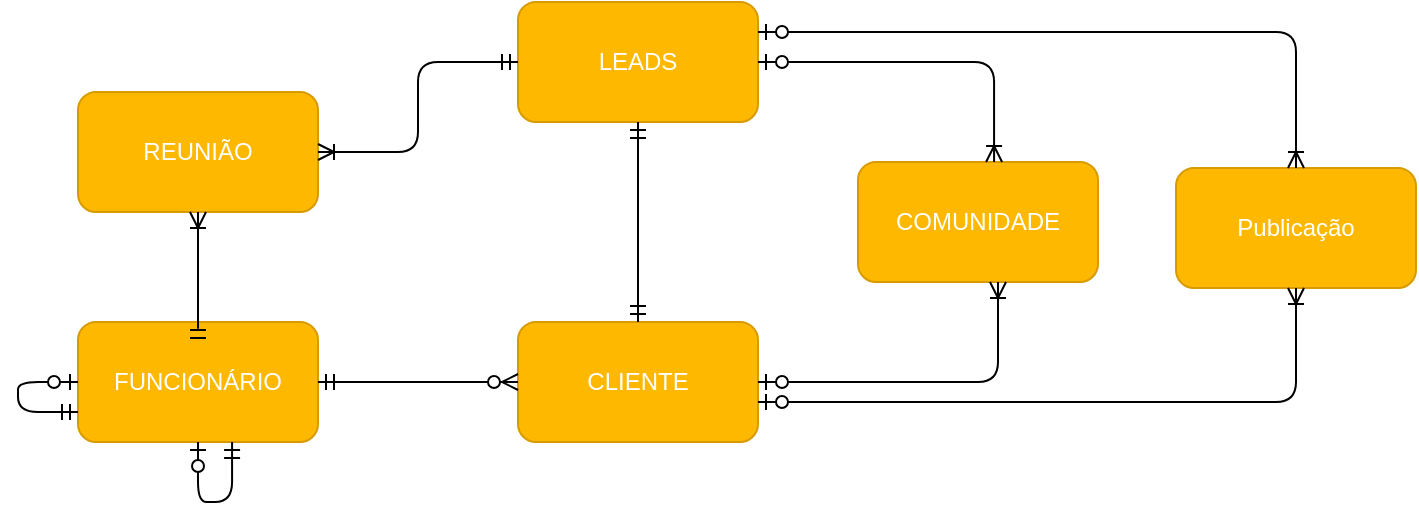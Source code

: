 <mxfile version="14.5.1" type="device"><diagram id="9H7ruqLqakvFTbZYFq3B" name="Página-1"><mxGraphModel dx="852" dy="494" grid="0" gridSize="10" guides="1" tooltips="1" connect="1" arrows="1" fold="1" page="1" pageScale="1" pageWidth="827" pageHeight="1169" math="0" shadow="0"><root><mxCell id="0"/><mxCell id="1" parent="0"/><mxCell id="OTa6cjTGFanW_-UNSjiu-3" value="&lt;font color=&quot;#ffffff&quot;&gt;CLIENTE&lt;/font&gt;" style="rounded=1;whiteSpace=wrap;html=1;strokeColor=#d79b00;gradientColor=#FFB800;fillColor=#FFB800;" parent="1" vertex="1"><mxGeometry x="400" y="670" width="120" height="60" as="geometry"/></mxCell><mxCell id="OTa6cjTGFanW_-UNSjiu-7" value="&lt;font color=&quot;#ffffff&quot;&gt;LEADS&lt;/font&gt;&lt;span style=&quot;color: rgba(0 , 0 , 0 , 0) ; font-family: monospace ; font-size: 0px&quot;&gt;%3CmxGraphModel%3E%3Croot%3E%3CmxCell%20id%3D%220%22%2F%3E%3CmxCell%20id%3D%221%22%20parent%3D%220%22%2F%3E%3CmxCell%20id%3D%222%22%20value%3D%22%26lt%3Bfont%20color%3D%26quot%3B%23ffffff%26quot%3B%26gt%3BCLIENTE%26lt%3B%2Ffont%26gt%3B%22%20style%3D%22rounded%3D1%3BwhiteSpace%3Dwrap%3Bhtml%3D1%3BstrokeColor%3D%23d79b00%3BgradientColor%3D%23FFB800%3BfillColor%3D%23FFB800%3B%22%20vertex%3D%221%22%20parent%3D%221%22%3E%3CmxGeometry%20x%3D%22340%22%20y%3D%22770%22%20width%3D%22120%22%20height%3D%2260%22%20as%3D%22geometry%22%2F%3E%3C%2FmxCell%3E%3C%2Froot%3E%3C%2FmxGraphModel%3E&lt;/span&gt;" style="rounded=1;whiteSpace=wrap;html=1;strokeColor=#d79b00;gradientColor=#FFB800;fillColor=#FFB800;" parent="1" vertex="1"><mxGeometry x="400" y="510" width="120" height="60" as="geometry"/></mxCell><mxCell id="OTa6cjTGFanW_-UNSjiu-8" value="&lt;font color=&quot;#ffffff&quot;&gt;COMUNIDADE&lt;/font&gt;" style="rounded=1;whiteSpace=wrap;html=1;strokeColor=#d79b00;gradientColor=#FFB800;fillColor=#FFB800;" parent="1" vertex="1"><mxGeometry x="570" y="590" width="120" height="60" as="geometry"/></mxCell><mxCell id="OTa6cjTGFanW_-UNSjiu-9" value="&lt;font color=&quot;#ffffff&quot;&gt;FUNCIONÁRIO&lt;/font&gt;" style="rounded=1;whiteSpace=wrap;html=1;strokeColor=#d79b00;gradientColor=#FFB800;fillColor=#FFB800;" parent="1" vertex="1"><mxGeometry x="180" y="670" width="120" height="60" as="geometry"/></mxCell><mxCell id="OTa6cjTGFanW_-UNSjiu-10" value="&lt;font color=&quot;#ffffff&quot;&gt;REUNIÃO&lt;/font&gt;" style="rounded=1;whiteSpace=wrap;html=1;strokeColor=#d79b00;gradientColor=#FFB800;fillColor=#FFB800;" parent="1" vertex="1"><mxGeometry x="180" y="555" width="120" height="60" as="geometry"/></mxCell><mxCell id="OTa6cjTGFanW_-UNSjiu-11" value="" style="edgeStyle=elbowEdgeStyle;fontSize=12;html=1;endArrow=ERoneToMany;startArrow=ERmandOne;exitX=0;exitY=0.5;exitDx=0;exitDy=0;entryX=1;entryY=0.5;entryDx=0;entryDy=0;" parent="1" source="OTa6cjTGFanW_-UNSjiu-7" target="OTa6cjTGFanW_-UNSjiu-10" edge="1"><mxGeometry width="100" height="100" relative="1" as="geometry"><mxPoint x="360" y="690" as="sourcePoint"/><mxPoint x="360" y="610" as="targetPoint"/></mxGeometry></mxCell><mxCell id="OTa6cjTGFanW_-UNSjiu-12" value="" style="edgeStyle=elbowEdgeStyle;fontSize=12;html=1;endArrow=ERoneToMany;startArrow=ERmandOne;entryX=0.5;entryY=1;entryDx=0;entryDy=0;exitX=0.5;exitY=0;exitDx=0;exitDy=0;" parent="1" source="OTa6cjTGFanW_-UNSjiu-9" target="OTa6cjTGFanW_-UNSjiu-10" edge="1"><mxGeometry width="100" height="100" relative="1" as="geometry"><mxPoint x="260" y="675" as="sourcePoint"/><mxPoint x="330" y="675" as="targetPoint"/><Array as="points"><mxPoint x="240" y="675"/></Array></mxGeometry></mxCell><mxCell id="OTa6cjTGFanW_-UNSjiu-14" value="" style="edgeStyle=entityRelationEdgeStyle;fontSize=12;html=1;endArrow=ERzeroToMany;startArrow=ERmandOne;exitX=1;exitY=0.5;exitDx=0;exitDy=0;entryX=0;entryY=0.5;entryDx=0;entryDy=0;" parent="1" source="OTa6cjTGFanW_-UNSjiu-9" target="OTa6cjTGFanW_-UNSjiu-3" edge="1"><mxGeometry width="100" height="100" relative="1" as="geometry"><mxPoint x="360" y="690" as="sourcePoint"/><mxPoint x="460" y="590" as="targetPoint"/></mxGeometry></mxCell><mxCell id="OTa6cjTGFanW_-UNSjiu-15" value="" style="fontSize=12;html=1;endArrow=ERmandOne;startArrow=ERmandOne;entryX=0.5;entryY=1;entryDx=0;entryDy=0;exitX=0.5;exitY=0;exitDx=0;exitDy=0;" parent="1" source="OTa6cjTGFanW_-UNSjiu-3" target="OTa6cjTGFanW_-UNSjiu-7" edge="1"><mxGeometry width="100" height="100" relative="1" as="geometry"><mxPoint x="460" y="650" as="sourcePoint"/><mxPoint x="470" y="600" as="targetPoint"/></mxGeometry></mxCell><mxCell id="OTa6cjTGFanW_-UNSjiu-17" value="" style="edgeStyle=elbowEdgeStyle;fontSize=12;html=1;endArrow=ERoneToMany;startArrow=ERzeroToOne;elbow=vertical;exitX=1;exitY=0.5;exitDx=0;exitDy=0;" parent="1" source="OTa6cjTGFanW_-UNSjiu-3" edge="1"><mxGeometry width="100" height="100" relative="1" as="geometry"><mxPoint x="560" y="720" as="sourcePoint"/><mxPoint x="640" y="650" as="targetPoint"/><Array as="points"><mxPoint x="610" y="700"/></Array></mxGeometry></mxCell><mxCell id="OTa6cjTGFanW_-UNSjiu-18" value="" style="edgeStyle=elbowEdgeStyle;fontSize=12;html=1;endArrow=ERoneToMany;startArrow=ERzeroToOne;elbow=vertical;exitX=1;exitY=0.5;exitDx=0;exitDy=0;entryX=0.567;entryY=0;entryDx=0;entryDy=0;entryPerimeter=0;" parent="1" target="OTa6cjTGFanW_-UNSjiu-8" edge="1"><mxGeometry width="100" height="100" relative="1" as="geometry"><mxPoint x="520" y="540" as="sourcePoint"/><mxPoint x="640" y="490" as="targetPoint"/><Array as="points"><mxPoint x="610" y="540"/></Array></mxGeometry></mxCell><mxCell id="OTa6cjTGFanW_-UNSjiu-19" value="" style="edgeStyle=elbowEdgeStyle;fontSize=12;html=1;endArrow=ERzeroToOne;startArrow=ERmandOne;exitX=0;exitY=0.75;exitDx=0;exitDy=0;" parent="1" source="OTa6cjTGFanW_-UNSjiu-9" edge="1"><mxGeometry width="100" height="100" relative="1" as="geometry"><mxPoint x="110" y="750" as="sourcePoint"/><mxPoint x="180" y="700" as="targetPoint"/><Array as="points"><mxPoint x="150" y="715"/></Array></mxGeometry></mxCell><mxCell id="OTa6cjTGFanW_-UNSjiu-21" value="" style="edgeStyle=elbowEdgeStyle;fontSize=12;html=1;endArrow=ERzeroToOne;startArrow=ERmandOne;entryX=0.5;entryY=1;entryDx=0;entryDy=0;exitX=0.642;exitY=1;exitDx=0;exitDy=0;exitPerimeter=0;" parent="1" source="OTa6cjTGFanW_-UNSjiu-9" target="OTa6cjTGFanW_-UNSjiu-9" edge="1"><mxGeometry width="100" height="100" relative="1" as="geometry"><mxPoint x="270" y="730" as="sourcePoint"/><mxPoint x="200" y="760" as="targetPoint"/><Array as="points"><mxPoint x="240" y="760"/><mxPoint x="270" y="760"/></Array></mxGeometry></mxCell><mxCell id="7SpKpoUSmrtvrh8VubKs-1" value="&lt;font color=&quot;#ffffff&quot;&gt;Publicação&lt;/font&gt;" style="rounded=1;whiteSpace=wrap;html=1;strokeColor=#d79b00;gradientColor=#FFB800;fillColor=#FFB800;" vertex="1" parent="1"><mxGeometry x="729" y="593" width="120" height="60" as="geometry"/></mxCell><mxCell id="7SpKpoUSmrtvrh8VubKs-2" value="" style="edgeStyle=elbowEdgeStyle;fontSize=12;html=1;endArrow=ERoneToMany;startArrow=ERzeroToOne;elbow=vertical;exitX=1;exitY=0.25;exitDx=0;exitDy=0;entryX=0.5;entryY=0;entryDx=0;entryDy=0;" edge="1" parent="1" source="OTa6cjTGFanW_-UNSjiu-7" target="7SpKpoUSmrtvrh8VubKs-1"><mxGeometry width="100" height="100" relative="1" as="geometry"><mxPoint x="530" y="550" as="sourcePoint"/><mxPoint x="648.04" y="600" as="targetPoint"/><Array as="points"><mxPoint x="690" y="525"/></Array></mxGeometry></mxCell><mxCell id="7SpKpoUSmrtvrh8VubKs-4" value="" style="edgeStyle=elbowEdgeStyle;fontSize=12;html=1;endArrow=ERoneToMany;startArrow=ERzeroToOne;elbow=vertical;entryX=0.5;entryY=1;entryDx=0;entryDy=0;" edge="1" parent="1" source="OTa6cjTGFanW_-UNSjiu-3" target="7SpKpoUSmrtvrh8VubKs-1"><mxGeometry width="100" height="100" relative="1" as="geometry"><mxPoint x="530" y="710" as="sourcePoint"/><mxPoint x="650" y="660" as="targetPoint"/><Array as="points"><mxPoint x="620" y="710"/></Array></mxGeometry></mxCell></root></mxGraphModel></diagram></mxfile>
